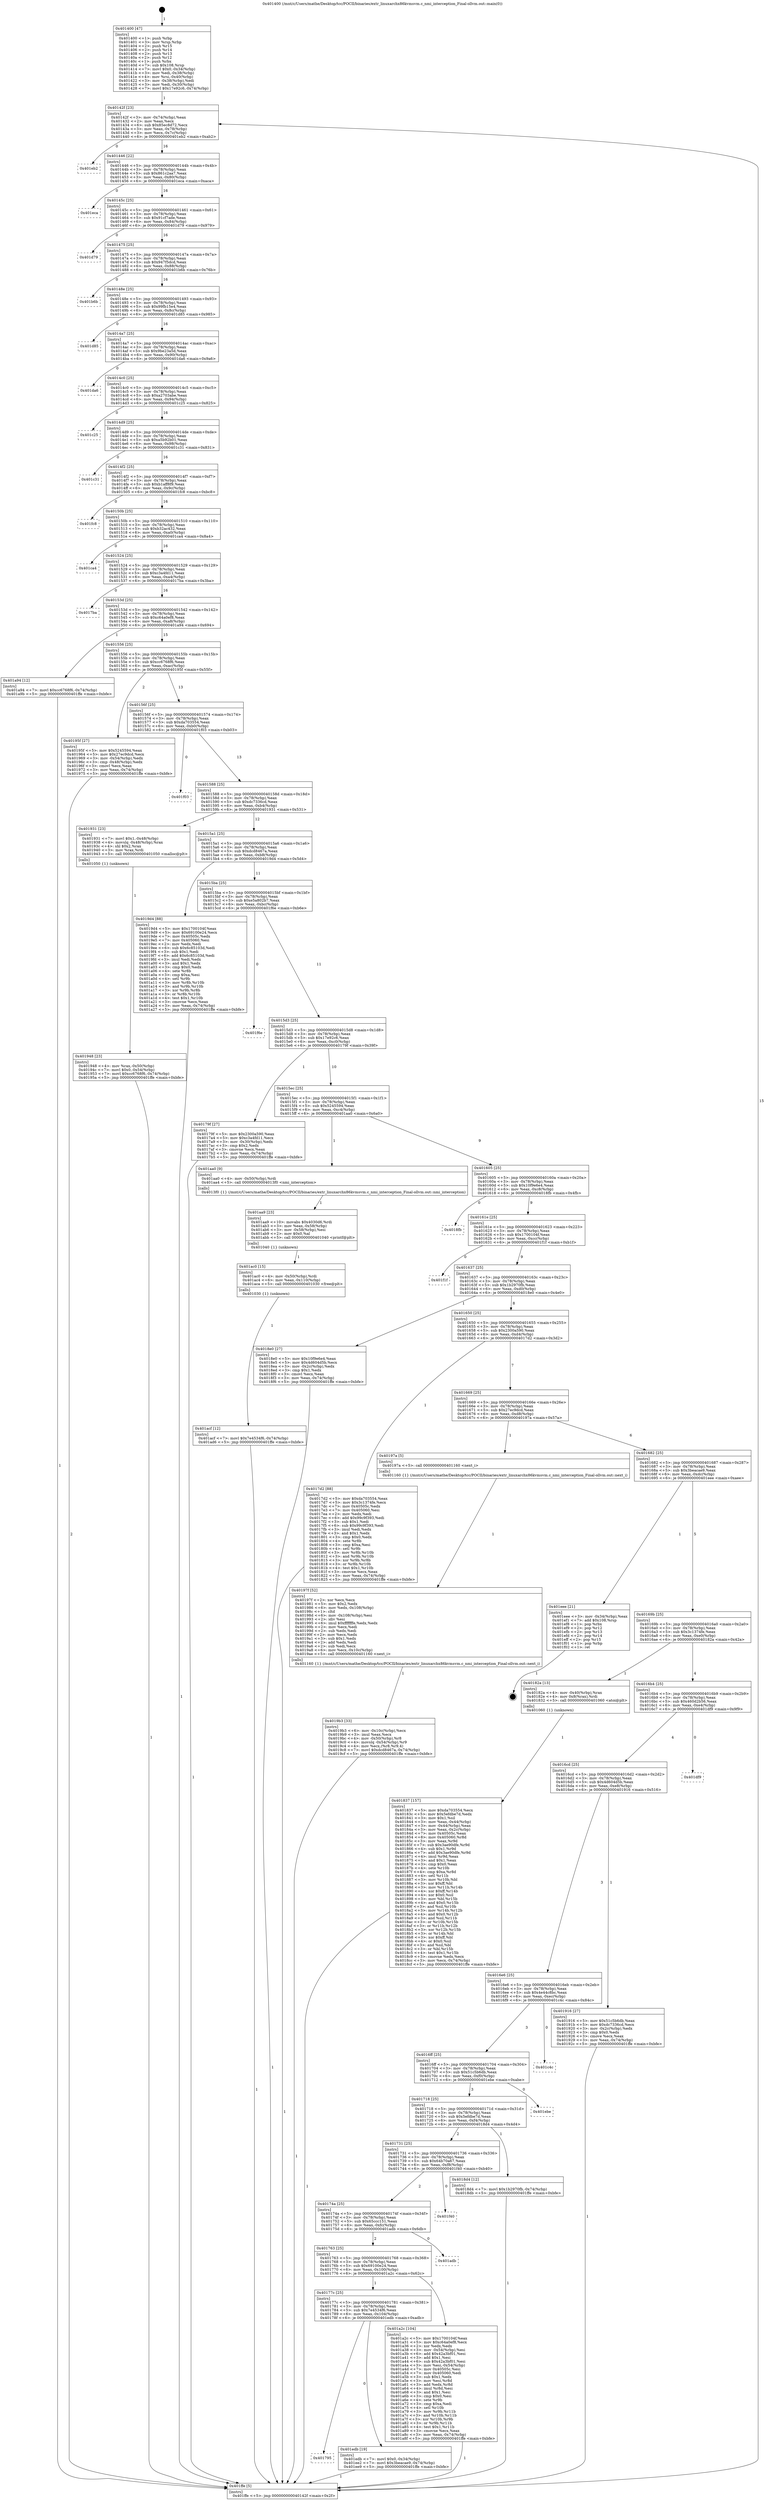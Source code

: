 digraph "0x401400" {
  label = "0x401400 (/mnt/c/Users/mathe/Desktop/tcc/POCII/binaries/extr_linuxarchx86kvmsvm.c_nmi_interception_Final-ollvm.out::main(0))"
  labelloc = "t"
  node[shape=record]

  Entry [label="",width=0.3,height=0.3,shape=circle,fillcolor=black,style=filled]
  "0x40142f" [label="{
     0x40142f [23]\l
     | [instrs]\l
     &nbsp;&nbsp;0x40142f \<+3\>: mov -0x74(%rbp),%eax\l
     &nbsp;&nbsp;0x401432 \<+2\>: mov %eax,%ecx\l
     &nbsp;&nbsp;0x401434 \<+6\>: sub $0x85ec8d72,%ecx\l
     &nbsp;&nbsp;0x40143a \<+3\>: mov %eax,-0x78(%rbp)\l
     &nbsp;&nbsp;0x40143d \<+3\>: mov %ecx,-0x7c(%rbp)\l
     &nbsp;&nbsp;0x401440 \<+6\>: je 0000000000401eb2 \<main+0xab2\>\l
  }"]
  "0x401eb2" [label="{
     0x401eb2\l
  }", style=dashed]
  "0x401446" [label="{
     0x401446 [22]\l
     | [instrs]\l
     &nbsp;&nbsp;0x401446 \<+5\>: jmp 000000000040144b \<main+0x4b\>\l
     &nbsp;&nbsp;0x40144b \<+3\>: mov -0x78(%rbp),%eax\l
     &nbsp;&nbsp;0x40144e \<+5\>: sub $0x861c2aa7,%eax\l
     &nbsp;&nbsp;0x401453 \<+3\>: mov %eax,-0x80(%rbp)\l
     &nbsp;&nbsp;0x401456 \<+6\>: je 0000000000401eca \<main+0xaca\>\l
  }"]
  Exit [label="",width=0.3,height=0.3,shape=circle,fillcolor=black,style=filled,peripheries=2]
  "0x401eca" [label="{
     0x401eca\l
  }", style=dashed]
  "0x40145c" [label="{
     0x40145c [25]\l
     | [instrs]\l
     &nbsp;&nbsp;0x40145c \<+5\>: jmp 0000000000401461 \<main+0x61\>\l
     &nbsp;&nbsp;0x401461 \<+3\>: mov -0x78(%rbp),%eax\l
     &nbsp;&nbsp;0x401464 \<+5\>: sub $0x91cf7ade,%eax\l
     &nbsp;&nbsp;0x401469 \<+6\>: mov %eax,-0x84(%rbp)\l
     &nbsp;&nbsp;0x40146f \<+6\>: je 0000000000401d79 \<main+0x979\>\l
  }"]
  "0x401795" [label="{
     0x401795\l
  }", style=dashed]
  "0x401d79" [label="{
     0x401d79\l
  }", style=dashed]
  "0x401475" [label="{
     0x401475 [25]\l
     | [instrs]\l
     &nbsp;&nbsp;0x401475 \<+5\>: jmp 000000000040147a \<main+0x7a\>\l
     &nbsp;&nbsp;0x40147a \<+3\>: mov -0x78(%rbp),%eax\l
     &nbsp;&nbsp;0x40147d \<+5\>: sub $0x947f5dcd,%eax\l
     &nbsp;&nbsp;0x401482 \<+6\>: mov %eax,-0x88(%rbp)\l
     &nbsp;&nbsp;0x401488 \<+6\>: je 0000000000401b6b \<main+0x76b\>\l
  }"]
  "0x401edb" [label="{
     0x401edb [19]\l
     | [instrs]\l
     &nbsp;&nbsp;0x401edb \<+7\>: movl $0x0,-0x34(%rbp)\l
     &nbsp;&nbsp;0x401ee2 \<+7\>: movl $0x3beacae9,-0x74(%rbp)\l
     &nbsp;&nbsp;0x401ee9 \<+5\>: jmp 0000000000401ffe \<main+0xbfe\>\l
  }"]
  "0x401b6b" [label="{
     0x401b6b\l
  }", style=dashed]
  "0x40148e" [label="{
     0x40148e [25]\l
     | [instrs]\l
     &nbsp;&nbsp;0x40148e \<+5\>: jmp 0000000000401493 \<main+0x93\>\l
     &nbsp;&nbsp;0x401493 \<+3\>: mov -0x78(%rbp),%eax\l
     &nbsp;&nbsp;0x401496 \<+5\>: sub $0x99fb15e4,%eax\l
     &nbsp;&nbsp;0x40149b \<+6\>: mov %eax,-0x8c(%rbp)\l
     &nbsp;&nbsp;0x4014a1 \<+6\>: je 0000000000401d85 \<main+0x985\>\l
  }"]
  "0x401acf" [label="{
     0x401acf [12]\l
     | [instrs]\l
     &nbsp;&nbsp;0x401acf \<+7\>: movl $0x7e4534f6,-0x74(%rbp)\l
     &nbsp;&nbsp;0x401ad6 \<+5\>: jmp 0000000000401ffe \<main+0xbfe\>\l
  }"]
  "0x401d85" [label="{
     0x401d85\l
  }", style=dashed]
  "0x4014a7" [label="{
     0x4014a7 [25]\l
     | [instrs]\l
     &nbsp;&nbsp;0x4014a7 \<+5\>: jmp 00000000004014ac \<main+0xac\>\l
     &nbsp;&nbsp;0x4014ac \<+3\>: mov -0x78(%rbp),%eax\l
     &nbsp;&nbsp;0x4014af \<+5\>: sub $0x9be23a5d,%eax\l
     &nbsp;&nbsp;0x4014b4 \<+6\>: mov %eax,-0x90(%rbp)\l
     &nbsp;&nbsp;0x4014ba \<+6\>: je 0000000000401da6 \<main+0x9a6\>\l
  }"]
  "0x401ac0" [label="{
     0x401ac0 [15]\l
     | [instrs]\l
     &nbsp;&nbsp;0x401ac0 \<+4\>: mov -0x50(%rbp),%rdi\l
     &nbsp;&nbsp;0x401ac4 \<+6\>: mov %eax,-0x110(%rbp)\l
     &nbsp;&nbsp;0x401aca \<+5\>: call 0000000000401030 \<free@plt\>\l
     | [calls]\l
     &nbsp;&nbsp;0x401030 \{1\} (unknown)\l
  }"]
  "0x401da6" [label="{
     0x401da6\l
  }", style=dashed]
  "0x4014c0" [label="{
     0x4014c0 [25]\l
     | [instrs]\l
     &nbsp;&nbsp;0x4014c0 \<+5\>: jmp 00000000004014c5 \<main+0xc5\>\l
     &nbsp;&nbsp;0x4014c5 \<+3\>: mov -0x78(%rbp),%eax\l
     &nbsp;&nbsp;0x4014c8 \<+5\>: sub $0xa2703abe,%eax\l
     &nbsp;&nbsp;0x4014cd \<+6\>: mov %eax,-0x94(%rbp)\l
     &nbsp;&nbsp;0x4014d3 \<+6\>: je 0000000000401c25 \<main+0x825\>\l
  }"]
  "0x401aa9" [label="{
     0x401aa9 [23]\l
     | [instrs]\l
     &nbsp;&nbsp;0x401aa9 \<+10\>: movabs $0x4030d6,%rdi\l
     &nbsp;&nbsp;0x401ab3 \<+3\>: mov %eax,-0x58(%rbp)\l
     &nbsp;&nbsp;0x401ab6 \<+3\>: mov -0x58(%rbp),%esi\l
     &nbsp;&nbsp;0x401ab9 \<+2\>: mov $0x0,%al\l
     &nbsp;&nbsp;0x401abb \<+5\>: call 0000000000401040 \<printf@plt\>\l
     | [calls]\l
     &nbsp;&nbsp;0x401040 \{1\} (unknown)\l
  }"]
  "0x401c25" [label="{
     0x401c25\l
  }", style=dashed]
  "0x4014d9" [label="{
     0x4014d9 [25]\l
     | [instrs]\l
     &nbsp;&nbsp;0x4014d9 \<+5\>: jmp 00000000004014de \<main+0xde\>\l
     &nbsp;&nbsp;0x4014de \<+3\>: mov -0x78(%rbp),%eax\l
     &nbsp;&nbsp;0x4014e1 \<+5\>: sub $0xa5b92b01,%eax\l
     &nbsp;&nbsp;0x4014e6 \<+6\>: mov %eax,-0x98(%rbp)\l
     &nbsp;&nbsp;0x4014ec \<+6\>: je 0000000000401c31 \<main+0x831\>\l
  }"]
  "0x40177c" [label="{
     0x40177c [25]\l
     | [instrs]\l
     &nbsp;&nbsp;0x40177c \<+5\>: jmp 0000000000401781 \<main+0x381\>\l
     &nbsp;&nbsp;0x401781 \<+3\>: mov -0x78(%rbp),%eax\l
     &nbsp;&nbsp;0x401784 \<+5\>: sub $0x7e4534f6,%eax\l
     &nbsp;&nbsp;0x401789 \<+6\>: mov %eax,-0x104(%rbp)\l
     &nbsp;&nbsp;0x40178f \<+6\>: je 0000000000401edb \<main+0xadb\>\l
  }"]
  "0x401c31" [label="{
     0x401c31\l
  }", style=dashed]
  "0x4014f2" [label="{
     0x4014f2 [25]\l
     | [instrs]\l
     &nbsp;&nbsp;0x4014f2 \<+5\>: jmp 00000000004014f7 \<main+0xf7\>\l
     &nbsp;&nbsp;0x4014f7 \<+3\>: mov -0x78(%rbp),%eax\l
     &nbsp;&nbsp;0x4014fa \<+5\>: sub $0xb1aff8f9,%eax\l
     &nbsp;&nbsp;0x4014ff \<+6\>: mov %eax,-0x9c(%rbp)\l
     &nbsp;&nbsp;0x401505 \<+6\>: je 0000000000401fc8 \<main+0xbc8\>\l
  }"]
  "0x401a2c" [label="{
     0x401a2c [104]\l
     | [instrs]\l
     &nbsp;&nbsp;0x401a2c \<+5\>: mov $0x1700104f,%eax\l
     &nbsp;&nbsp;0x401a31 \<+5\>: mov $0xc64a0ef8,%ecx\l
     &nbsp;&nbsp;0x401a36 \<+2\>: xor %edx,%edx\l
     &nbsp;&nbsp;0x401a38 \<+3\>: mov -0x54(%rbp),%esi\l
     &nbsp;&nbsp;0x401a3b \<+6\>: add $0x42a3bf01,%esi\l
     &nbsp;&nbsp;0x401a41 \<+3\>: add $0x1,%esi\l
     &nbsp;&nbsp;0x401a44 \<+6\>: sub $0x42a3bf01,%esi\l
     &nbsp;&nbsp;0x401a4a \<+3\>: mov %esi,-0x54(%rbp)\l
     &nbsp;&nbsp;0x401a4d \<+7\>: mov 0x40505c,%esi\l
     &nbsp;&nbsp;0x401a54 \<+7\>: mov 0x405060,%edi\l
     &nbsp;&nbsp;0x401a5b \<+3\>: sub $0x1,%edx\l
     &nbsp;&nbsp;0x401a5e \<+3\>: mov %esi,%r8d\l
     &nbsp;&nbsp;0x401a61 \<+3\>: add %edx,%r8d\l
     &nbsp;&nbsp;0x401a64 \<+4\>: imul %r8d,%esi\l
     &nbsp;&nbsp;0x401a68 \<+3\>: and $0x1,%esi\l
     &nbsp;&nbsp;0x401a6b \<+3\>: cmp $0x0,%esi\l
     &nbsp;&nbsp;0x401a6e \<+4\>: sete %r9b\l
     &nbsp;&nbsp;0x401a72 \<+3\>: cmp $0xa,%edi\l
     &nbsp;&nbsp;0x401a75 \<+4\>: setl %r10b\l
     &nbsp;&nbsp;0x401a79 \<+3\>: mov %r9b,%r11b\l
     &nbsp;&nbsp;0x401a7c \<+3\>: and %r10b,%r11b\l
     &nbsp;&nbsp;0x401a7f \<+3\>: xor %r10b,%r9b\l
     &nbsp;&nbsp;0x401a82 \<+3\>: or %r9b,%r11b\l
     &nbsp;&nbsp;0x401a85 \<+4\>: test $0x1,%r11b\l
     &nbsp;&nbsp;0x401a89 \<+3\>: cmovne %ecx,%eax\l
     &nbsp;&nbsp;0x401a8c \<+3\>: mov %eax,-0x74(%rbp)\l
     &nbsp;&nbsp;0x401a8f \<+5\>: jmp 0000000000401ffe \<main+0xbfe\>\l
  }"]
  "0x401fc8" [label="{
     0x401fc8\l
  }", style=dashed]
  "0x40150b" [label="{
     0x40150b [25]\l
     | [instrs]\l
     &nbsp;&nbsp;0x40150b \<+5\>: jmp 0000000000401510 \<main+0x110\>\l
     &nbsp;&nbsp;0x401510 \<+3\>: mov -0x78(%rbp),%eax\l
     &nbsp;&nbsp;0x401513 \<+5\>: sub $0xb32ac432,%eax\l
     &nbsp;&nbsp;0x401518 \<+6\>: mov %eax,-0xa0(%rbp)\l
     &nbsp;&nbsp;0x40151e \<+6\>: je 0000000000401ca4 \<main+0x8a4\>\l
  }"]
  "0x401763" [label="{
     0x401763 [25]\l
     | [instrs]\l
     &nbsp;&nbsp;0x401763 \<+5\>: jmp 0000000000401768 \<main+0x368\>\l
     &nbsp;&nbsp;0x401768 \<+3\>: mov -0x78(%rbp),%eax\l
     &nbsp;&nbsp;0x40176b \<+5\>: sub $0x69100e24,%eax\l
     &nbsp;&nbsp;0x401770 \<+6\>: mov %eax,-0x100(%rbp)\l
     &nbsp;&nbsp;0x401776 \<+6\>: je 0000000000401a2c \<main+0x62c\>\l
  }"]
  "0x401ca4" [label="{
     0x401ca4\l
  }", style=dashed]
  "0x401524" [label="{
     0x401524 [25]\l
     | [instrs]\l
     &nbsp;&nbsp;0x401524 \<+5\>: jmp 0000000000401529 \<main+0x129\>\l
     &nbsp;&nbsp;0x401529 \<+3\>: mov -0x78(%rbp),%eax\l
     &nbsp;&nbsp;0x40152c \<+5\>: sub $0xc3a4fd11,%eax\l
     &nbsp;&nbsp;0x401531 \<+6\>: mov %eax,-0xa4(%rbp)\l
     &nbsp;&nbsp;0x401537 \<+6\>: je 00000000004017ba \<main+0x3ba\>\l
  }"]
  "0x401adb" [label="{
     0x401adb\l
  }", style=dashed]
  "0x4017ba" [label="{
     0x4017ba\l
  }", style=dashed]
  "0x40153d" [label="{
     0x40153d [25]\l
     | [instrs]\l
     &nbsp;&nbsp;0x40153d \<+5\>: jmp 0000000000401542 \<main+0x142\>\l
     &nbsp;&nbsp;0x401542 \<+3\>: mov -0x78(%rbp),%eax\l
     &nbsp;&nbsp;0x401545 \<+5\>: sub $0xc64a0ef8,%eax\l
     &nbsp;&nbsp;0x40154a \<+6\>: mov %eax,-0xa8(%rbp)\l
     &nbsp;&nbsp;0x401550 \<+6\>: je 0000000000401a94 \<main+0x694\>\l
  }"]
  "0x40174a" [label="{
     0x40174a [25]\l
     | [instrs]\l
     &nbsp;&nbsp;0x40174a \<+5\>: jmp 000000000040174f \<main+0x34f\>\l
     &nbsp;&nbsp;0x40174f \<+3\>: mov -0x78(%rbp),%eax\l
     &nbsp;&nbsp;0x401752 \<+5\>: sub $0x65ccc151,%eax\l
     &nbsp;&nbsp;0x401757 \<+6\>: mov %eax,-0xfc(%rbp)\l
     &nbsp;&nbsp;0x40175d \<+6\>: je 0000000000401adb \<main+0x6db\>\l
  }"]
  "0x401a94" [label="{
     0x401a94 [12]\l
     | [instrs]\l
     &nbsp;&nbsp;0x401a94 \<+7\>: movl $0xcc6768f6,-0x74(%rbp)\l
     &nbsp;&nbsp;0x401a9b \<+5\>: jmp 0000000000401ffe \<main+0xbfe\>\l
  }"]
  "0x401556" [label="{
     0x401556 [25]\l
     | [instrs]\l
     &nbsp;&nbsp;0x401556 \<+5\>: jmp 000000000040155b \<main+0x15b\>\l
     &nbsp;&nbsp;0x40155b \<+3\>: mov -0x78(%rbp),%eax\l
     &nbsp;&nbsp;0x40155e \<+5\>: sub $0xcc6768f6,%eax\l
     &nbsp;&nbsp;0x401563 \<+6\>: mov %eax,-0xac(%rbp)\l
     &nbsp;&nbsp;0x401569 \<+6\>: je 000000000040195f \<main+0x55f\>\l
  }"]
  "0x401f40" [label="{
     0x401f40\l
  }", style=dashed]
  "0x40195f" [label="{
     0x40195f [27]\l
     | [instrs]\l
     &nbsp;&nbsp;0x40195f \<+5\>: mov $0x5245594,%eax\l
     &nbsp;&nbsp;0x401964 \<+5\>: mov $0x27ec9dcd,%ecx\l
     &nbsp;&nbsp;0x401969 \<+3\>: mov -0x54(%rbp),%edx\l
     &nbsp;&nbsp;0x40196c \<+3\>: cmp -0x48(%rbp),%edx\l
     &nbsp;&nbsp;0x40196f \<+3\>: cmovl %ecx,%eax\l
     &nbsp;&nbsp;0x401972 \<+3\>: mov %eax,-0x74(%rbp)\l
     &nbsp;&nbsp;0x401975 \<+5\>: jmp 0000000000401ffe \<main+0xbfe\>\l
  }"]
  "0x40156f" [label="{
     0x40156f [25]\l
     | [instrs]\l
     &nbsp;&nbsp;0x40156f \<+5\>: jmp 0000000000401574 \<main+0x174\>\l
     &nbsp;&nbsp;0x401574 \<+3\>: mov -0x78(%rbp),%eax\l
     &nbsp;&nbsp;0x401577 \<+5\>: sub $0xda703554,%eax\l
     &nbsp;&nbsp;0x40157c \<+6\>: mov %eax,-0xb0(%rbp)\l
     &nbsp;&nbsp;0x401582 \<+6\>: je 0000000000401f03 \<main+0xb03\>\l
  }"]
  "0x4019b3" [label="{
     0x4019b3 [33]\l
     | [instrs]\l
     &nbsp;&nbsp;0x4019b3 \<+6\>: mov -0x10c(%rbp),%ecx\l
     &nbsp;&nbsp;0x4019b9 \<+3\>: imul %eax,%ecx\l
     &nbsp;&nbsp;0x4019bc \<+4\>: mov -0x50(%rbp),%r8\l
     &nbsp;&nbsp;0x4019c0 \<+4\>: movslq -0x54(%rbp),%r9\l
     &nbsp;&nbsp;0x4019c4 \<+4\>: mov %ecx,(%r8,%r9,4)\l
     &nbsp;&nbsp;0x4019c8 \<+7\>: movl $0xdcd8467a,-0x74(%rbp)\l
     &nbsp;&nbsp;0x4019cf \<+5\>: jmp 0000000000401ffe \<main+0xbfe\>\l
  }"]
  "0x401f03" [label="{
     0x401f03\l
  }", style=dashed]
  "0x401588" [label="{
     0x401588 [25]\l
     | [instrs]\l
     &nbsp;&nbsp;0x401588 \<+5\>: jmp 000000000040158d \<main+0x18d\>\l
     &nbsp;&nbsp;0x40158d \<+3\>: mov -0x78(%rbp),%eax\l
     &nbsp;&nbsp;0x401590 \<+5\>: sub $0xdc7336cd,%eax\l
     &nbsp;&nbsp;0x401595 \<+6\>: mov %eax,-0xb4(%rbp)\l
     &nbsp;&nbsp;0x40159b \<+6\>: je 0000000000401931 \<main+0x531\>\l
  }"]
  "0x40197f" [label="{
     0x40197f [52]\l
     | [instrs]\l
     &nbsp;&nbsp;0x40197f \<+2\>: xor %ecx,%ecx\l
     &nbsp;&nbsp;0x401981 \<+5\>: mov $0x2,%edx\l
     &nbsp;&nbsp;0x401986 \<+6\>: mov %edx,-0x108(%rbp)\l
     &nbsp;&nbsp;0x40198c \<+1\>: cltd\l
     &nbsp;&nbsp;0x40198d \<+6\>: mov -0x108(%rbp),%esi\l
     &nbsp;&nbsp;0x401993 \<+2\>: idiv %esi\l
     &nbsp;&nbsp;0x401995 \<+6\>: imul $0xfffffffe,%edx,%edx\l
     &nbsp;&nbsp;0x40199b \<+2\>: mov %ecx,%edi\l
     &nbsp;&nbsp;0x40199d \<+2\>: sub %edx,%edi\l
     &nbsp;&nbsp;0x40199f \<+2\>: mov %ecx,%edx\l
     &nbsp;&nbsp;0x4019a1 \<+3\>: sub $0x1,%edx\l
     &nbsp;&nbsp;0x4019a4 \<+2\>: add %edx,%edi\l
     &nbsp;&nbsp;0x4019a6 \<+2\>: sub %edi,%ecx\l
     &nbsp;&nbsp;0x4019a8 \<+6\>: mov %ecx,-0x10c(%rbp)\l
     &nbsp;&nbsp;0x4019ae \<+5\>: call 0000000000401160 \<next_i\>\l
     | [calls]\l
     &nbsp;&nbsp;0x401160 \{1\} (/mnt/c/Users/mathe/Desktop/tcc/POCII/binaries/extr_linuxarchx86kvmsvm.c_nmi_interception_Final-ollvm.out::next_i)\l
  }"]
  "0x401931" [label="{
     0x401931 [23]\l
     | [instrs]\l
     &nbsp;&nbsp;0x401931 \<+7\>: movl $0x1,-0x48(%rbp)\l
     &nbsp;&nbsp;0x401938 \<+4\>: movslq -0x48(%rbp),%rax\l
     &nbsp;&nbsp;0x40193c \<+4\>: shl $0x2,%rax\l
     &nbsp;&nbsp;0x401940 \<+3\>: mov %rax,%rdi\l
     &nbsp;&nbsp;0x401943 \<+5\>: call 0000000000401050 \<malloc@plt\>\l
     | [calls]\l
     &nbsp;&nbsp;0x401050 \{1\} (unknown)\l
  }"]
  "0x4015a1" [label="{
     0x4015a1 [25]\l
     | [instrs]\l
     &nbsp;&nbsp;0x4015a1 \<+5\>: jmp 00000000004015a6 \<main+0x1a6\>\l
     &nbsp;&nbsp;0x4015a6 \<+3\>: mov -0x78(%rbp),%eax\l
     &nbsp;&nbsp;0x4015a9 \<+5\>: sub $0xdcd8467a,%eax\l
     &nbsp;&nbsp;0x4015ae \<+6\>: mov %eax,-0xb8(%rbp)\l
     &nbsp;&nbsp;0x4015b4 \<+6\>: je 00000000004019d4 \<main+0x5d4\>\l
  }"]
  "0x401948" [label="{
     0x401948 [23]\l
     | [instrs]\l
     &nbsp;&nbsp;0x401948 \<+4\>: mov %rax,-0x50(%rbp)\l
     &nbsp;&nbsp;0x40194c \<+7\>: movl $0x0,-0x54(%rbp)\l
     &nbsp;&nbsp;0x401953 \<+7\>: movl $0xcc6768f6,-0x74(%rbp)\l
     &nbsp;&nbsp;0x40195a \<+5\>: jmp 0000000000401ffe \<main+0xbfe\>\l
  }"]
  "0x4019d4" [label="{
     0x4019d4 [88]\l
     | [instrs]\l
     &nbsp;&nbsp;0x4019d4 \<+5\>: mov $0x1700104f,%eax\l
     &nbsp;&nbsp;0x4019d9 \<+5\>: mov $0x69100e24,%ecx\l
     &nbsp;&nbsp;0x4019de \<+7\>: mov 0x40505c,%edx\l
     &nbsp;&nbsp;0x4019e5 \<+7\>: mov 0x405060,%esi\l
     &nbsp;&nbsp;0x4019ec \<+2\>: mov %edx,%edi\l
     &nbsp;&nbsp;0x4019ee \<+6\>: sub $0x6c85103d,%edi\l
     &nbsp;&nbsp;0x4019f4 \<+3\>: sub $0x1,%edi\l
     &nbsp;&nbsp;0x4019f7 \<+6\>: add $0x6c85103d,%edi\l
     &nbsp;&nbsp;0x4019fd \<+3\>: imul %edi,%edx\l
     &nbsp;&nbsp;0x401a00 \<+3\>: and $0x1,%edx\l
     &nbsp;&nbsp;0x401a03 \<+3\>: cmp $0x0,%edx\l
     &nbsp;&nbsp;0x401a06 \<+4\>: sete %r8b\l
     &nbsp;&nbsp;0x401a0a \<+3\>: cmp $0xa,%esi\l
     &nbsp;&nbsp;0x401a0d \<+4\>: setl %r9b\l
     &nbsp;&nbsp;0x401a11 \<+3\>: mov %r8b,%r10b\l
     &nbsp;&nbsp;0x401a14 \<+3\>: and %r9b,%r10b\l
     &nbsp;&nbsp;0x401a17 \<+3\>: xor %r9b,%r8b\l
     &nbsp;&nbsp;0x401a1a \<+3\>: or %r8b,%r10b\l
     &nbsp;&nbsp;0x401a1d \<+4\>: test $0x1,%r10b\l
     &nbsp;&nbsp;0x401a21 \<+3\>: cmovne %ecx,%eax\l
     &nbsp;&nbsp;0x401a24 \<+3\>: mov %eax,-0x74(%rbp)\l
     &nbsp;&nbsp;0x401a27 \<+5\>: jmp 0000000000401ffe \<main+0xbfe\>\l
  }"]
  "0x4015ba" [label="{
     0x4015ba [25]\l
     | [instrs]\l
     &nbsp;&nbsp;0x4015ba \<+5\>: jmp 00000000004015bf \<main+0x1bf\>\l
     &nbsp;&nbsp;0x4015bf \<+3\>: mov -0x78(%rbp),%eax\l
     &nbsp;&nbsp;0x4015c2 \<+5\>: sub $0xe5a802b7,%eax\l
     &nbsp;&nbsp;0x4015c7 \<+6\>: mov %eax,-0xbc(%rbp)\l
     &nbsp;&nbsp;0x4015cd \<+6\>: je 0000000000401f6e \<main+0xb6e\>\l
  }"]
  "0x401731" [label="{
     0x401731 [25]\l
     | [instrs]\l
     &nbsp;&nbsp;0x401731 \<+5\>: jmp 0000000000401736 \<main+0x336\>\l
     &nbsp;&nbsp;0x401736 \<+3\>: mov -0x78(%rbp),%eax\l
     &nbsp;&nbsp;0x401739 \<+5\>: sub $0x64b70a67,%eax\l
     &nbsp;&nbsp;0x40173e \<+6\>: mov %eax,-0xf8(%rbp)\l
     &nbsp;&nbsp;0x401744 \<+6\>: je 0000000000401f40 \<main+0xb40\>\l
  }"]
  "0x401f6e" [label="{
     0x401f6e\l
  }", style=dashed]
  "0x4015d3" [label="{
     0x4015d3 [25]\l
     | [instrs]\l
     &nbsp;&nbsp;0x4015d3 \<+5\>: jmp 00000000004015d8 \<main+0x1d8\>\l
     &nbsp;&nbsp;0x4015d8 \<+3\>: mov -0x78(%rbp),%eax\l
     &nbsp;&nbsp;0x4015db \<+5\>: sub $0x17e92c6,%eax\l
     &nbsp;&nbsp;0x4015e0 \<+6\>: mov %eax,-0xc0(%rbp)\l
     &nbsp;&nbsp;0x4015e6 \<+6\>: je 000000000040179f \<main+0x39f\>\l
  }"]
  "0x4018d4" [label="{
     0x4018d4 [12]\l
     | [instrs]\l
     &nbsp;&nbsp;0x4018d4 \<+7\>: movl $0x1b2970fb,-0x74(%rbp)\l
     &nbsp;&nbsp;0x4018db \<+5\>: jmp 0000000000401ffe \<main+0xbfe\>\l
  }"]
  "0x40179f" [label="{
     0x40179f [27]\l
     | [instrs]\l
     &nbsp;&nbsp;0x40179f \<+5\>: mov $0x2300a590,%eax\l
     &nbsp;&nbsp;0x4017a4 \<+5\>: mov $0xc3a4fd11,%ecx\l
     &nbsp;&nbsp;0x4017a9 \<+3\>: mov -0x30(%rbp),%edx\l
     &nbsp;&nbsp;0x4017ac \<+3\>: cmp $0x2,%edx\l
     &nbsp;&nbsp;0x4017af \<+3\>: cmovne %ecx,%eax\l
     &nbsp;&nbsp;0x4017b2 \<+3\>: mov %eax,-0x74(%rbp)\l
     &nbsp;&nbsp;0x4017b5 \<+5\>: jmp 0000000000401ffe \<main+0xbfe\>\l
  }"]
  "0x4015ec" [label="{
     0x4015ec [25]\l
     | [instrs]\l
     &nbsp;&nbsp;0x4015ec \<+5\>: jmp 00000000004015f1 \<main+0x1f1\>\l
     &nbsp;&nbsp;0x4015f1 \<+3\>: mov -0x78(%rbp),%eax\l
     &nbsp;&nbsp;0x4015f4 \<+5\>: sub $0x5245594,%eax\l
     &nbsp;&nbsp;0x4015f9 \<+6\>: mov %eax,-0xc4(%rbp)\l
     &nbsp;&nbsp;0x4015ff \<+6\>: je 0000000000401aa0 \<main+0x6a0\>\l
  }"]
  "0x401ffe" [label="{
     0x401ffe [5]\l
     | [instrs]\l
     &nbsp;&nbsp;0x401ffe \<+5\>: jmp 000000000040142f \<main+0x2f\>\l
  }"]
  "0x401400" [label="{
     0x401400 [47]\l
     | [instrs]\l
     &nbsp;&nbsp;0x401400 \<+1\>: push %rbp\l
     &nbsp;&nbsp;0x401401 \<+3\>: mov %rsp,%rbp\l
     &nbsp;&nbsp;0x401404 \<+2\>: push %r15\l
     &nbsp;&nbsp;0x401406 \<+2\>: push %r14\l
     &nbsp;&nbsp;0x401408 \<+2\>: push %r13\l
     &nbsp;&nbsp;0x40140a \<+2\>: push %r12\l
     &nbsp;&nbsp;0x40140c \<+1\>: push %rbx\l
     &nbsp;&nbsp;0x40140d \<+7\>: sub $0x108,%rsp\l
     &nbsp;&nbsp;0x401414 \<+7\>: movl $0x0,-0x34(%rbp)\l
     &nbsp;&nbsp;0x40141b \<+3\>: mov %edi,-0x38(%rbp)\l
     &nbsp;&nbsp;0x40141e \<+4\>: mov %rsi,-0x40(%rbp)\l
     &nbsp;&nbsp;0x401422 \<+3\>: mov -0x38(%rbp),%edi\l
     &nbsp;&nbsp;0x401425 \<+3\>: mov %edi,-0x30(%rbp)\l
     &nbsp;&nbsp;0x401428 \<+7\>: movl $0x17e92c6,-0x74(%rbp)\l
  }"]
  "0x401718" [label="{
     0x401718 [25]\l
     | [instrs]\l
     &nbsp;&nbsp;0x401718 \<+5\>: jmp 000000000040171d \<main+0x31d\>\l
     &nbsp;&nbsp;0x40171d \<+3\>: mov -0x78(%rbp),%eax\l
     &nbsp;&nbsp;0x401720 \<+5\>: sub $0x5efdbe7d,%eax\l
     &nbsp;&nbsp;0x401725 \<+6\>: mov %eax,-0xf4(%rbp)\l
     &nbsp;&nbsp;0x40172b \<+6\>: je 00000000004018d4 \<main+0x4d4\>\l
  }"]
  "0x401aa0" [label="{
     0x401aa0 [9]\l
     | [instrs]\l
     &nbsp;&nbsp;0x401aa0 \<+4\>: mov -0x50(%rbp),%rdi\l
     &nbsp;&nbsp;0x401aa4 \<+5\>: call 00000000004013f0 \<nmi_interception\>\l
     | [calls]\l
     &nbsp;&nbsp;0x4013f0 \{1\} (/mnt/c/Users/mathe/Desktop/tcc/POCII/binaries/extr_linuxarchx86kvmsvm.c_nmi_interception_Final-ollvm.out::nmi_interception)\l
  }"]
  "0x401605" [label="{
     0x401605 [25]\l
     | [instrs]\l
     &nbsp;&nbsp;0x401605 \<+5\>: jmp 000000000040160a \<main+0x20a\>\l
     &nbsp;&nbsp;0x40160a \<+3\>: mov -0x78(%rbp),%eax\l
     &nbsp;&nbsp;0x40160d \<+5\>: sub $0x10f9e6e4,%eax\l
     &nbsp;&nbsp;0x401612 \<+6\>: mov %eax,-0xc8(%rbp)\l
     &nbsp;&nbsp;0x401618 \<+6\>: je 00000000004018fb \<main+0x4fb\>\l
  }"]
  "0x401ebe" [label="{
     0x401ebe\l
  }", style=dashed]
  "0x4018fb" [label="{
     0x4018fb\l
  }", style=dashed]
  "0x40161e" [label="{
     0x40161e [25]\l
     | [instrs]\l
     &nbsp;&nbsp;0x40161e \<+5\>: jmp 0000000000401623 \<main+0x223\>\l
     &nbsp;&nbsp;0x401623 \<+3\>: mov -0x78(%rbp),%eax\l
     &nbsp;&nbsp;0x401626 \<+5\>: sub $0x1700104f,%eax\l
     &nbsp;&nbsp;0x40162b \<+6\>: mov %eax,-0xcc(%rbp)\l
     &nbsp;&nbsp;0x401631 \<+6\>: je 0000000000401f1f \<main+0xb1f\>\l
  }"]
  "0x4016ff" [label="{
     0x4016ff [25]\l
     | [instrs]\l
     &nbsp;&nbsp;0x4016ff \<+5\>: jmp 0000000000401704 \<main+0x304\>\l
     &nbsp;&nbsp;0x401704 \<+3\>: mov -0x78(%rbp),%eax\l
     &nbsp;&nbsp;0x401707 \<+5\>: sub $0x51c5b6db,%eax\l
     &nbsp;&nbsp;0x40170c \<+6\>: mov %eax,-0xf0(%rbp)\l
     &nbsp;&nbsp;0x401712 \<+6\>: je 0000000000401ebe \<main+0xabe\>\l
  }"]
  "0x401f1f" [label="{
     0x401f1f\l
  }", style=dashed]
  "0x401637" [label="{
     0x401637 [25]\l
     | [instrs]\l
     &nbsp;&nbsp;0x401637 \<+5\>: jmp 000000000040163c \<main+0x23c\>\l
     &nbsp;&nbsp;0x40163c \<+3\>: mov -0x78(%rbp),%eax\l
     &nbsp;&nbsp;0x40163f \<+5\>: sub $0x1b2970fb,%eax\l
     &nbsp;&nbsp;0x401644 \<+6\>: mov %eax,-0xd0(%rbp)\l
     &nbsp;&nbsp;0x40164a \<+6\>: je 00000000004018e0 \<main+0x4e0\>\l
  }"]
  "0x401c4c" [label="{
     0x401c4c\l
  }", style=dashed]
  "0x4018e0" [label="{
     0x4018e0 [27]\l
     | [instrs]\l
     &nbsp;&nbsp;0x4018e0 \<+5\>: mov $0x10f9e6e4,%eax\l
     &nbsp;&nbsp;0x4018e5 \<+5\>: mov $0x4d604d5b,%ecx\l
     &nbsp;&nbsp;0x4018ea \<+3\>: mov -0x2c(%rbp),%edx\l
     &nbsp;&nbsp;0x4018ed \<+3\>: cmp $0x1,%edx\l
     &nbsp;&nbsp;0x4018f0 \<+3\>: cmovl %ecx,%eax\l
     &nbsp;&nbsp;0x4018f3 \<+3\>: mov %eax,-0x74(%rbp)\l
     &nbsp;&nbsp;0x4018f6 \<+5\>: jmp 0000000000401ffe \<main+0xbfe\>\l
  }"]
  "0x401650" [label="{
     0x401650 [25]\l
     | [instrs]\l
     &nbsp;&nbsp;0x401650 \<+5\>: jmp 0000000000401655 \<main+0x255\>\l
     &nbsp;&nbsp;0x401655 \<+3\>: mov -0x78(%rbp),%eax\l
     &nbsp;&nbsp;0x401658 \<+5\>: sub $0x2300a590,%eax\l
     &nbsp;&nbsp;0x40165d \<+6\>: mov %eax,-0xd4(%rbp)\l
     &nbsp;&nbsp;0x401663 \<+6\>: je 00000000004017d2 \<main+0x3d2\>\l
  }"]
  "0x4016e6" [label="{
     0x4016e6 [25]\l
     | [instrs]\l
     &nbsp;&nbsp;0x4016e6 \<+5\>: jmp 00000000004016eb \<main+0x2eb\>\l
     &nbsp;&nbsp;0x4016eb \<+3\>: mov -0x78(%rbp),%eax\l
     &nbsp;&nbsp;0x4016ee \<+5\>: sub $0x4e44c8bc,%eax\l
     &nbsp;&nbsp;0x4016f3 \<+6\>: mov %eax,-0xec(%rbp)\l
     &nbsp;&nbsp;0x4016f9 \<+6\>: je 0000000000401c4c \<main+0x84c\>\l
  }"]
  "0x4017d2" [label="{
     0x4017d2 [88]\l
     | [instrs]\l
     &nbsp;&nbsp;0x4017d2 \<+5\>: mov $0xda703554,%eax\l
     &nbsp;&nbsp;0x4017d7 \<+5\>: mov $0x3c1374fe,%ecx\l
     &nbsp;&nbsp;0x4017dc \<+7\>: mov 0x40505c,%edx\l
     &nbsp;&nbsp;0x4017e3 \<+7\>: mov 0x405060,%esi\l
     &nbsp;&nbsp;0x4017ea \<+2\>: mov %edx,%edi\l
     &nbsp;&nbsp;0x4017ec \<+6\>: add $0x99c9f393,%edi\l
     &nbsp;&nbsp;0x4017f2 \<+3\>: sub $0x1,%edi\l
     &nbsp;&nbsp;0x4017f5 \<+6\>: sub $0x99c9f393,%edi\l
     &nbsp;&nbsp;0x4017fb \<+3\>: imul %edi,%edx\l
     &nbsp;&nbsp;0x4017fe \<+3\>: and $0x1,%edx\l
     &nbsp;&nbsp;0x401801 \<+3\>: cmp $0x0,%edx\l
     &nbsp;&nbsp;0x401804 \<+4\>: sete %r8b\l
     &nbsp;&nbsp;0x401808 \<+3\>: cmp $0xa,%esi\l
     &nbsp;&nbsp;0x40180b \<+4\>: setl %r9b\l
     &nbsp;&nbsp;0x40180f \<+3\>: mov %r8b,%r10b\l
     &nbsp;&nbsp;0x401812 \<+3\>: and %r9b,%r10b\l
     &nbsp;&nbsp;0x401815 \<+3\>: xor %r9b,%r8b\l
     &nbsp;&nbsp;0x401818 \<+3\>: or %r8b,%r10b\l
     &nbsp;&nbsp;0x40181b \<+4\>: test $0x1,%r10b\l
     &nbsp;&nbsp;0x40181f \<+3\>: cmovne %ecx,%eax\l
     &nbsp;&nbsp;0x401822 \<+3\>: mov %eax,-0x74(%rbp)\l
     &nbsp;&nbsp;0x401825 \<+5\>: jmp 0000000000401ffe \<main+0xbfe\>\l
  }"]
  "0x401669" [label="{
     0x401669 [25]\l
     | [instrs]\l
     &nbsp;&nbsp;0x401669 \<+5\>: jmp 000000000040166e \<main+0x26e\>\l
     &nbsp;&nbsp;0x40166e \<+3\>: mov -0x78(%rbp),%eax\l
     &nbsp;&nbsp;0x401671 \<+5\>: sub $0x27ec9dcd,%eax\l
     &nbsp;&nbsp;0x401676 \<+6\>: mov %eax,-0xd8(%rbp)\l
     &nbsp;&nbsp;0x40167c \<+6\>: je 000000000040197a \<main+0x57a\>\l
  }"]
  "0x401916" [label="{
     0x401916 [27]\l
     | [instrs]\l
     &nbsp;&nbsp;0x401916 \<+5\>: mov $0x51c5b6db,%eax\l
     &nbsp;&nbsp;0x40191b \<+5\>: mov $0xdc7336cd,%ecx\l
     &nbsp;&nbsp;0x401920 \<+3\>: mov -0x2c(%rbp),%edx\l
     &nbsp;&nbsp;0x401923 \<+3\>: cmp $0x0,%edx\l
     &nbsp;&nbsp;0x401926 \<+3\>: cmove %ecx,%eax\l
     &nbsp;&nbsp;0x401929 \<+3\>: mov %eax,-0x74(%rbp)\l
     &nbsp;&nbsp;0x40192c \<+5\>: jmp 0000000000401ffe \<main+0xbfe\>\l
  }"]
  "0x40197a" [label="{
     0x40197a [5]\l
     | [instrs]\l
     &nbsp;&nbsp;0x40197a \<+5\>: call 0000000000401160 \<next_i\>\l
     | [calls]\l
     &nbsp;&nbsp;0x401160 \{1\} (/mnt/c/Users/mathe/Desktop/tcc/POCII/binaries/extr_linuxarchx86kvmsvm.c_nmi_interception_Final-ollvm.out::next_i)\l
  }"]
  "0x401682" [label="{
     0x401682 [25]\l
     | [instrs]\l
     &nbsp;&nbsp;0x401682 \<+5\>: jmp 0000000000401687 \<main+0x287\>\l
     &nbsp;&nbsp;0x401687 \<+3\>: mov -0x78(%rbp),%eax\l
     &nbsp;&nbsp;0x40168a \<+5\>: sub $0x3beacae9,%eax\l
     &nbsp;&nbsp;0x40168f \<+6\>: mov %eax,-0xdc(%rbp)\l
     &nbsp;&nbsp;0x401695 \<+6\>: je 0000000000401eee \<main+0xaee\>\l
  }"]
  "0x4016cd" [label="{
     0x4016cd [25]\l
     | [instrs]\l
     &nbsp;&nbsp;0x4016cd \<+5\>: jmp 00000000004016d2 \<main+0x2d2\>\l
     &nbsp;&nbsp;0x4016d2 \<+3\>: mov -0x78(%rbp),%eax\l
     &nbsp;&nbsp;0x4016d5 \<+5\>: sub $0x4d604d5b,%eax\l
     &nbsp;&nbsp;0x4016da \<+6\>: mov %eax,-0xe8(%rbp)\l
     &nbsp;&nbsp;0x4016e0 \<+6\>: je 0000000000401916 \<main+0x516\>\l
  }"]
  "0x401eee" [label="{
     0x401eee [21]\l
     | [instrs]\l
     &nbsp;&nbsp;0x401eee \<+3\>: mov -0x34(%rbp),%eax\l
     &nbsp;&nbsp;0x401ef1 \<+7\>: add $0x108,%rsp\l
     &nbsp;&nbsp;0x401ef8 \<+1\>: pop %rbx\l
     &nbsp;&nbsp;0x401ef9 \<+2\>: pop %r12\l
     &nbsp;&nbsp;0x401efb \<+2\>: pop %r13\l
     &nbsp;&nbsp;0x401efd \<+2\>: pop %r14\l
     &nbsp;&nbsp;0x401eff \<+2\>: pop %r15\l
     &nbsp;&nbsp;0x401f01 \<+1\>: pop %rbp\l
     &nbsp;&nbsp;0x401f02 \<+1\>: ret\l
  }"]
  "0x40169b" [label="{
     0x40169b [25]\l
     | [instrs]\l
     &nbsp;&nbsp;0x40169b \<+5\>: jmp 00000000004016a0 \<main+0x2a0\>\l
     &nbsp;&nbsp;0x4016a0 \<+3\>: mov -0x78(%rbp),%eax\l
     &nbsp;&nbsp;0x4016a3 \<+5\>: sub $0x3c1374fe,%eax\l
     &nbsp;&nbsp;0x4016a8 \<+6\>: mov %eax,-0xe0(%rbp)\l
     &nbsp;&nbsp;0x4016ae \<+6\>: je 000000000040182a \<main+0x42a\>\l
  }"]
  "0x401df9" [label="{
     0x401df9\l
  }", style=dashed]
  "0x40182a" [label="{
     0x40182a [13]\l
     | [instrs]\l
     &nbsp;&nbsp;0x40182a \<+4\>: mov -0x40(%rbp),%rax\l
     &nbsp;&nbsp;0x40182e \<+4\>: mov 0x8(%rax),%rdi\l
     &nbsp;&nbsp;0x401832 \<+5\>: call 0000000000401060 \<atoi@plt\>\l
     | [calls]\l
     &nbsp;&nbsp;0x401060 \{1\} (unknown)\l
  }"]
  "0x4016b4" [label="{
     0x4016b4 [25]\l
     | [instrs]\l
     &nbsp;&nbsp;0x4016b4 \<+5\>: jmp 00000000004016b9 \<main+0x2b9\>\l
     &nbsp;&nbsp;0x4016b9 \<+3\>: mov -0x78(%rbp),%eax\l
     &nbsp;&nbsp;0x4016bc \<+5\>: sub $0x460d2b56,%eax\l
     &nbsp;&nbsp;0x4016c1 \<+6\>: mov %eax,-0xe4(%rbp)\l
     &nbsp;&nbsp;0x4016c7 \<+6\>: je 0000000000401df9 \<main+0x9f9\>\l
  }"]
  "0x401837" [label="{
     0x401837 [157]\l
     | [instrs]\l
     &nbsp;&nbsp;0x401837 \<+5\>: mov $0xda703554,%ecx\l
     &nbsp;&nbsp;0x40183c \<+5\>: mov $0x5efdbe7d,%edx\l
     &nbsp;&nbsp;0x401841 \<+3\>: mov $0x1,%sil\l
     &nbsp;&nbsp;0x401844 \<+3\>: mov %eax,-0x44(%rbp)\l
     &nbsp;&nbsp;0x401847 \<+3\>: mov -0x44(%rbp),%eax\l
     &nbsp;&nbsp;0x40184a \<+3\>: mov %eax,-0x2c(%rbp)\l
     &nbsp;&nbsp;0x40184d \<+7\>: mov 0x40505c,%eax\l
     &nbsp;&nbsp;0x401854 \<+8\>: mov 0x405060,%r8d\l
     &nbsp;&nbsp;0x40185c \<+3\>: mov %eax,%r9d\l
     &nbsp;&nbsp;0x40185f \<+7\>: sub $0x3ae90dfe,%r9d\l
     &nbsp;&nbsp;0x401866 \<+4\>: sub $0x1,%r9d\l
     &nbsp;&nbsp;0x40186a \<+7\>: add $0x3ae90dfe,%r9d\l
     &nbsp;&nbsp;0x401871 \<+4\>: imul %r9d,%eax\l
     &nbsp;&nbsp;0x401875 \<+3\>: and $0x1,%eax\l
     &nbsp;&nbsp;0x401878 \<+3\>: cmp $0x0,%eax\l
     &nbsp;&nbsp;0x40187b \<+4\>: sete %r10b\l
     &nbsp;&nbsp;0x40187f \<+4\>: cmp $0xa,%r8d\l
     &nbsp;&nbsp;0x401883 \<+4\>: setl %r11b\l
     &nbsp;&nbsp;0x401887 \<+3\>: mov %r10b,%bl\l
     &nbsp;&nbsp;0x40188a \<+3\>: xor $0xff,%bl\l
     &nbsp;&nbsp;0x40188d \<+3\>: mov %r11b,%r14b\l
     &nbsp;&nbsp;0x401890 \<+4\>: xor $0xff,%r14b\l
     &nbsp;&nbsp;0x401894 \<+4\>: xor $0x0,%sil\l
     &nbsp;&nbsp;0x401898 \<+3\>: mov %bl,%r15b\l
     &nbsp;&nbsp;0x40189b \<+4\>: and $0x0,%r15b\l
     &nbsp;&nbsp;0x40189f \<+3\>: and %sil,%r10b\l
     &nbsp;&nbsp;0x4018a2 \<+3\>: mov %r14b,%r12b\l
     &nbsp;&nbsp;0x4018a5 \<+4\>: and $0x0,%r12b\l
     &nbsp;&nbsp;0x4018a9 \<+3\>: and %sil,%r11b\l
     &nbsp;&nbsp;0x4018ac \<+3\>: or %r10b,%r15b\l
     &nbsp;&nbsp;0x4018af \<+3\>: or %r11b,%r12b\l
     &nbsp;&nbsp;0x4018b2 \<+3\>: xor %r12b,%r15b\l
     &nbsp;&nbsp;0x4018b5 \<+3\>: or %r14b,%bl\l
     &nbsp;&nbsp;0x4018b8 \<+3\>: xor $0xff,%bl\l
     &nbsp;&nbsp;0x4018bb \<+4\>: or $0x0,%sil\l
     &nbsp;&nbsp;0x4018bf \<+3\>: and %sil,%bl\l
     &nbsp;&nbsp;0x4018c2 \<+3\>: or %bl,%r15b\l
     &nbsp;&nbsp;0x4018c5 \<+4\>: test $0x1,%r15b\l
     &nbsp;&nbsp;0x4018c9 \<+3\>: cmovne %edx,%ecx\l
     &nbsp;&nbsp;0x4018cc \<+3\>: mov %ecx,-0x74(%rbp)\l
     &nbsp;&nbsp;0x4018cf \<+5\>: jmp 0000000000401ffe \<main+0xbfe\>\l
  }"]
  Entry -> "0x401400" [label=" 1"]
  "0x40142f" -> "0x401eb2" [label=" 0"]
  "0x40142f" -> "0x401446" [label=" 16"]
  "0x401eee" -> Exit [label=" 1"]
  "0x401446" -> "0x401eca" [label=" 0"]
  "0x401446" -> "0x40145c" [label=" 16"]
  "0x401edb" -> "0x401ffe" [label=" 1"]
  "0x40145c" -> "0x401d79" [label=" 0"]
  "0x40145c" -> "0x401475" [label=" 16"]
  "0x40177c" -> "0x401795" [label=" 0"]
  "0x401475" -> "0x401b6b" [label=" 0"]
  "0x401475" -> "0x40148e" [label=" 16"]
  "0x40177c" -> "0x401edb" [label=" 1"]
  "0x40148e" -> "0x401d85" [label=" 0"]
  "0x40148e" -> "0x4014a7" [label=" 16"]
  "0x401acf" -> "0x401ffe" [label=" 1"]
  "0x4014a7" -> "0x401da6" [label=" 0"]
  "0x4014a7" -> "0x4014c0" [label=" 16"]
  "0x401ac0" -> "0x401acf" [label=" 1"]
  "0x4014c0" -> "0x401c25" [label=" 0"]
  "0x4014c0" -> "0x4014d9" [label=" 16"]
  "0x401aa9" -> "0x401ac0" [label=" 1"]
  "0x4014d9" -> "0x401c31" [label=" 0"]
  "0x4014d9" -> "0x4014f2" [label=" 16"]
  "0x401aa0" -> "0x401aa9" [label=" 1"]
  "0x4014f2" -> "0x401fc8" [label=" 0"]
  "0x4014f2" -> "0x40150b" [label=" 16"]
  "0x401a94" -> "0x401ffe" [label=" 1"]
  "0x40150b" -> "0x401ca4" [label=" 0"]
  "0x40150b" -> "0x401524" [label=" 16"]
  "0x401763" -> "0x40177c" [label=" 1"]
  "0x401524" -> "0x4017ba" [label=" 0"]
  "0x401524" -> "0x40153d" [label=" 16"]
  "0x401763" -> "0x401a2c" [label=" 1"]
  "0x40153d" -> "0x401a94" [label=" 1"]
  "0x40153d" -> "0x401556" [label=" 15"]
  "0x40174a" -> "0x401763" [label=" 2"]
  "0x401556" -> "0x40195f" [label=" 2"]
  "0x401556" -> "0x40156f" [label=" 13"]
  "0x40174a" -> "0x401adb" [label=" 0"]
  "0x40156f" -> "0x401f03" [label=" 0"]
  "0x40156f" -> "0x401588" [label=" 13"]
  "0x401731" -> "0x40174a" [label=" 2"]
  "0x401588" -> "0x401931" [label=" 1"]
  "0x401588" -> "0x4015a1" [label=" 12"]
  "0x401731" -> "0x401f40" [label=" 0"]
  "0x4015a1" -> "0x4019d4" [label=" 1"]
  "0x4015a1" -> "0x4015ba" [label=" 11"]
  "0x401a2c" -> "0x401ffe" [label=" 1"]
  "0x4015ba" -> "0x401f6e" [label=" 0"]
  "0x4015ba" -> "0x4015d3" [label=" 11"]
  "0x4019d4" -> "0x401ffe" [label=" 1"]
  "0x4015d3" -> "0x40179f" [label=" 1"]
  "0x4015d3" -> "0x4015ec" [label=" 10"]
  "0x40179f" -> "0x401ffe" [label=" 1"]
  "0x401400" -> "0x40142f" [label=" 1"]
  "0x401ffe" -> "0x40142f" [label=" 15"]
  "0x4019b3" -> "0x401ffe" [label=" 1"]
  "0x4015ec" -> "0x401aa0" [label=" 1"]
  "0x4015ec" -> "0x401605" [label=" 9"]
  "0x40197a" -> "0x40197f" [label=" 1"]
  "0x401605" -> "0x4018fb" [label=" 0"]
  "0x401605" -> "0x40161e" [label=" 9"]
  "0x40195f" -> "0x401ffe" [label=" 2"]
  "0x40161e" -> "0x401f1f" [label=" 0"]
  "0x40161e" -> "0x401637" [label=" 9"]
  "0x401931" -> "0x401948" [label=" 1"]
  "0x401637" -> "0x4018e0" [label=" 1"]
  "0x401637" -> "0x401650" [label=" 8"]
  "0x401916" -> "0x401ffe" [label=" 1"]
  "0x401650" -> "0x4017d2" [label=" 1"]
  "0x401650" -> "0x401669" [label=" 7"]
  "0x4017d2" -> "0x401ffe" [label=" 1"]
  "0x4018d4" -> "0x401ffe" [label=" 1"]
  "0x401669" -> "0x40197a" [label=" 1"]
  "0x401669" -> "0x401682" [label=" 6"]
  "0x401718" -> "0x401731" [label=" 2"]
  "0x401682" -> "0x401eee" [label=" 1"]
  "0x401682" -> "0x40169b" [label=" 5"]
  "0x40197f" -> "0x4019b3" [label=" 1"]
  "0x40169b" -> "0x40182a" [label=" 1"]
  "0x40169b" -> "0x4016b4" [label=" 4"]
  "0x40182a" -> "0x401837" [label=" 1"]
  "0x401837" -> "0x401ffe" [label=" 1"]
  "0x4016ff" -> "0x401718" [label=" 3"]
  "0x4016b4" -> "0x401df9" [label=" 0"]
  "0x4016b4" -> "0x4016cd" [label=" 4"]
  "0x401718" -> "0x4018d4" [label=" 1"]
  "0x4016cd" -> "0x401916" [label=" 1"]
  "0x4016cd" -> "0x4016e6" [label=" 3"]
  "0x4018e0" -> "0x401ffe" [label=" 1"]
  "0x4016e6" -> "0x401c4c" [label=" 0"]
  "0x4016e6" -> "0x4016ff" [label=" 3"]
  "0x401948" -> "0x401ffe" [label=" 1"]
  "0x4016ff" -> "0x401ebe" [label=" 0"]
}
